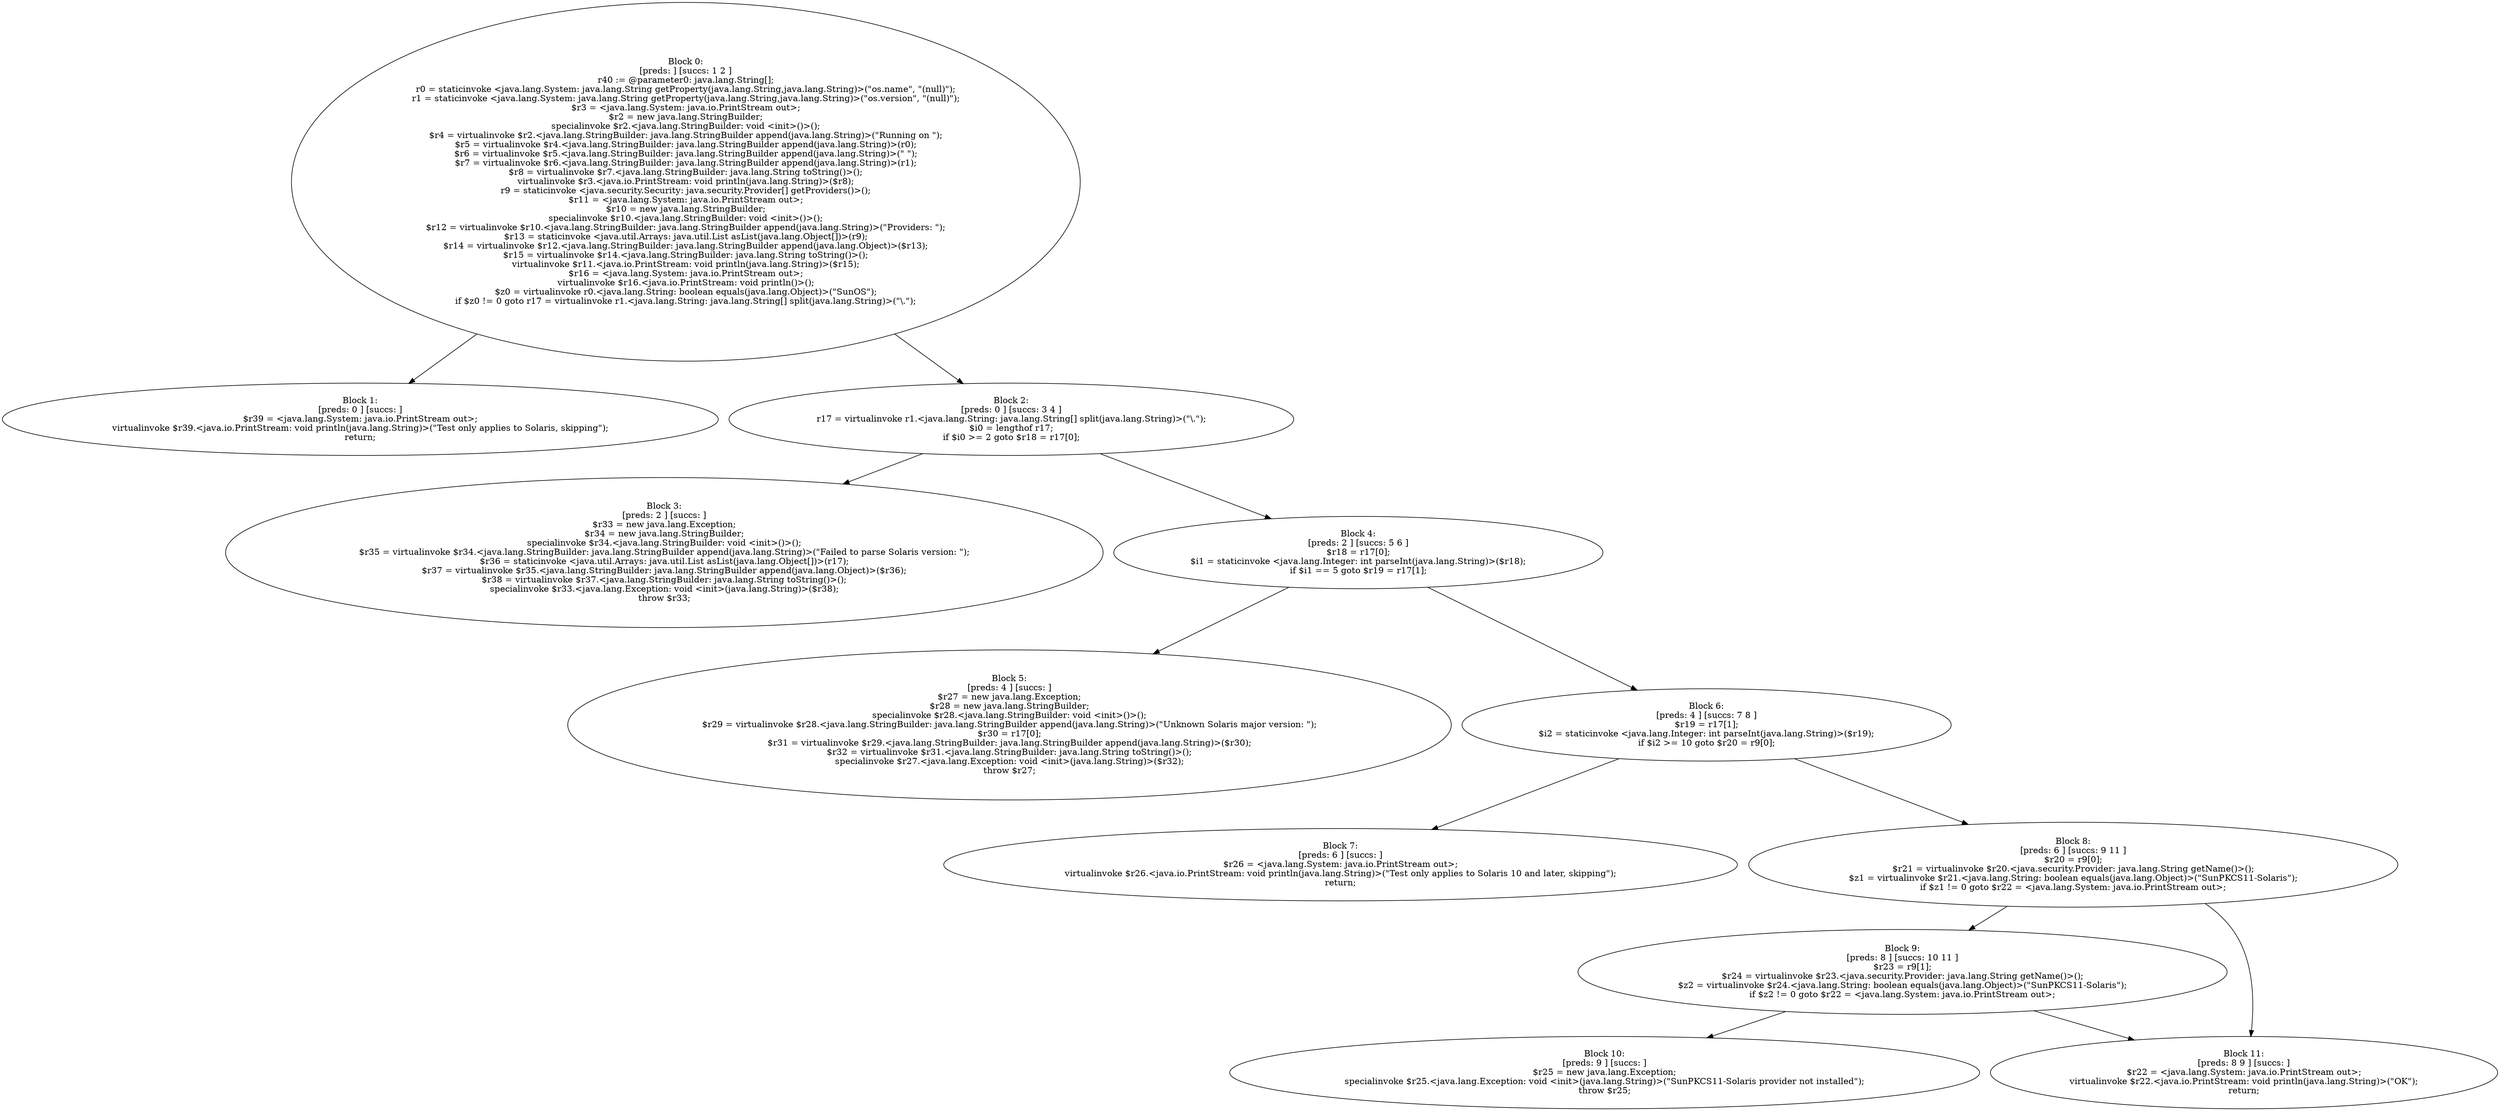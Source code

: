 digraph "unitGraph" {
    "Block 0:
[preds: ] [succs: 1 2 ]
r40 := @parameter0: java.lang.String[];
r0 = staticinvoke <java.lang.System: java.lang.String getProperty(java.lang.String,java.lang.String)>(\"os.name\", \"(null)\");
r1 = staticinvoke <java.lang.System: java.lang.String getProperty(java.lang.String,java.lang.String)>(\"os.version\", \"(null)\");
$r3 = <java.lang.System: java.io.PrintStream out>;
$r2 = new java.lang.StringBuilder;
specialinvoke $r2.<java.lang.StringBuilder: void <init>()>();
$r4 = virtualinvoke $r2.<java.lang.StringBuilder: java.lang.StringBuilder append(java.lang.String)>(\"Running on \");
$r5 = virtualinvoke $r4.<java.lang.StringBuilder: java.lang.StringBuilder append(java.lang.String)>(r0);
$r6 = virtualinvoke $r5.<java.lang.StringBuilder: java.lang.StringBuilder append(java.lang.String)>(\" \");
$r7 = virtualinvoke $r6.<java.lang.StringBuilder: java.lang.StringBuilder append(java.lang.String)>(r1);
$r8 = virtualinvoke $r7.<java.lang.StringBuilder: java.lang.String toString()>();
virtualinvoke $r3.<java.io.PrintStream: void println(java.lang.String)>($r8);
r9 = staticinvoke <java.security.Security: java.security.Provider[] getProviders()>();
$r11 = <java.lang.System: java.io.PrintStream out>;
$r10 = new java.lang.StringBuilder;
specialinvoke $r10.<java.lang.StringBuilder: void <init>()>();
$r12 = virtualinvoke $r10.<java.lang.StringBuilder: java.lang.StringBuilder append(java.lang.String)>(\"Providers: \");
$r13 = staticinvoke <java.util.Arrays: java.util.List asList(java.lang.Object[])>(r9);
$r14 = virtualinvoke $r12.<java.lang.StringBuilder: java.lang.StringBuilder append(java.lang.Object)>($r13);
$r15 = virtualinvoke $r14.<java.lang.StringBuilder: java.lang.String toString()>();
virtualinvoke $r11.<java.io.PrintStream: void println(java.lang.String)>($r15);
$r16 = <java.lang.System: java.io.PrintStream out>;
virtualinvoke $r16.<java.io.PrintStream: void println()>();
$z0 = virtualinvoke r0.<java.lang.String: boolean equals(java.lang.Object)>(\"SunOS\");
if $z0 != 0 goto r17 = virtualinvoke r1.<java.lang.String: java.lang.String[] split(java.lang.String)>(\"\\.\");
"
    "Block 1:
[preds: 0 ] [succs: ]
$r39 = <java.lang.System: java.io.PrintStream out>;
virtualinvoke $r39.<java.io.PrintStream: void println(java.lang.String)>(\"Test only applies to Solaris, skipping\");
return;
"
    "Block 2:
[preds: 0 ] [succs: 3 4 ]
r17 = virtualinvoke r1.<java.lang.String: java.lang.String[] split(java.lang.String)>(\"\\.\");
$i0 = lengthof r17;
if $i0 >= 2 goto $r18 = r17[0];
"
    "Block 3:
[preds: 2 ] [succs: ]
$r33 = new java.lang.Exception;
$r34 = new java.lang.StringBuilder;
specialinvoke $r34.<java.lang.StringBuilder: void <init>()>();
$r35 = virtualinvoke $r34.<java.lang.StringBuilder: java.lang.StringBuilder append(java.lang.String)>(\"Failed to parse Solaris version: \");
$r36 = staticinvoke <java.util.Arrays: java.util.List asList(java.lang.Object[])>(r17);
$r37 = virtualinvoke $r35.<java.lang.StringBuilder: java.lang.StringBuilder append(java.lang.Object)>($r36);
$r38 = virtualinvoke $r37.<java.lang.StringBuilder: java.lang.String toString()>();
specialinvoke $r33.<java.lang.Exception: void <init>(java.lang.String)>($r38);
throw $r33;
"
    "Block 4:
[preds: 2 ] [succs: 5 6 ]
$r18 = r17[0];
$i1 = staticinvoke <java.lang.Integer: int parseInt(java.lang.String)>($r18);
if $i1 == 5 goto $r19 = r17[1];
"
    "Block 5:
[preds: 4 ] [succs: ]
$r27 = new java.lang.Exception;
$r28 = new java.lang.StringBuilder;
specialinvoke $r28.<java.lang.StringBuilder: void <init>()>();
$r29 = virtualinvoke $r28.<java.lang.StringBuilder: java.lang.StringBuilder append(java.lang.String)>(\"Unknown Solaris major version: \");
$r30 = r17[0];
$r31 = virtualinvoke $r29.<java.lang.StringBuilder: java.lang.StringBuilder append(java.lang.String)>($r30);
$r32 = virtualinvoke $r31.<java.lang.StringBuilder: java.lang.String toString()>();
specialinvoke $r27.<java.lang.Exception: void <init>(java.lang.String)>($r32);
throw $r27;
"
    "Block 6:
[preds: 4 ] [succs: 7 8 ]
$r19 = r17[1];
$i2 = staticinvoke <java.lang.Integer: int parseInt(java.lang.String)>($r19);
if $i2 >= 10 goto $r20 = r9[0];
"
    "Block 7:
[preds: 6 ] [succs: ]
$r26 = <java.lang.System: java.io.PrintStream out>;
virtualinvoke $r26.<java.io.PrintStream: void println(java.lang.String)>(\"Test only applies to Solaris 10 and later, skipping\");
return;
"
    "Block 8:
[preds: 6 ] [succs: 9 11 ]
$r20 = r9[0];
$r21 = virtualinvoke $r20.<java.security.Provider: java.lang.String getName()>();
$z1 = virtualinvoke $r21.<java.lang.String: boolean equals(java.lang.Object)>(\"SunPKCS11-Solaris\");
if $z1 != 0 goto $r22 = <java.lang.System: java.io.PrintStream out>;
"
    "Block 9:
[preds: 8 ] [succs: 10 11 ]
$r23 = r9[1];
$r24 = virtualinvoke $r23.<java.security.Provider: java.lang.String getName()>();
$z2 = virtualinvoke $r24.<java.lang.String: boolean equals(java.lang.Object)>(\"SunPKCS11-Solaris\");
if $z2 != 0 goto $r22 = <java.lang.System: java.io.PrintStream out>;
"
    "Block 10:
[preds: 9 ] [succs: ]
$r25 = new java.lang.Exception;
specialinvoke $r25.<java.lang.Exception: void <init>(java.lang.String)>(\"SunPKCS11-Solaris provider not installed\");
throw $r25;
"
    "Block 11:
[preds: 8 9 ] [succs: ]
$r22 = <java.lang.System: java.io.PrintStream out>;
virtualinvoke $r22.<java.io.PrintStream: void println(java.lang.String)>(\"OK\");
return;
"
    "Block 0:
[preds: ] [succs: 1 2 ]
r40 := @parameter0: java.lang.String[];
r0 = staticinvoke <java.lang.System: java.lang.String getProperty(java.lang.String,java.lang.String)>(\"os.name\", \"(null)\");
r1 = staticinvoke <java.lang.System: java.lang.String getProperty(java.lang.String,java.lang.String)>(\"os.version\", \"(null)\");
$r3 = <java.lang.System: java.io.PrintStream out>;
$r2 = new java.lang.StringBuilder;
specialinvoke $r2.<java.lang.StringBuilder: void <init>()>();
$r4 = virtualinvoke $r2.<java.lang.StringBuilder: java.lang.StringBuilder append(java.lang.String)>(\"Running on \");
$r5 = virtualinvoke $r4.<java.lang.StringBuilder: java.lang.StringBuilder append(java.lang.String)>(r0);
$r6 = virtualinvoke $r5.<java.lang.StringBuilder: java.lang.StringBuilder append(java.lang.String)>(\" \");
$r7 = virtualinvoke $r6.<java.lang.StringBuilder: java.lang.StringBuilder append(java.lang.String)>(r1);
$r8 = virtualinvoke $r7.<java.lang.StringBuilder: java.lang.String toString()>();
virtualinvoke $r3.<java.io.PrintStream: void println(java.lang.String)>($r8);
r9 = staticinvoke <java.security.Security: java.security.Provider[] getProviders()>();
$r11 = <java.lang.System: java.io.PrintStream out>;
$r10 = new java.lang.StringBuilder;
specialinvoke $r10.<java.lang.StringBuilder: void <init>()>();
$r12 = virtualinvoke $r10.<java.lang.StringBuilder: java.lang.StringBuilder append(java.lang.String)>(\"Providers: \");
$r13 = staticinvoke <java.util.Arrays: java.util.List asList(java.lang.Object[])>(r9);
$r14 = virtualinvoke $r12.<java.lang.StringBuilder: java.lang.StringBuilder append(java.lang.Object)>($r13);
$r15 = virtualinvoke $r14.<java.lang.StringBuilder: java.lang.String toString()>();
virtualinvoke $r11.<java.io.PrintStream: void println(java.lang.String)>($r15);
$r16 = <java.lang.System: java.io.PrintStream out>;
virtualinvoke $r16.<java.io.PrintStream: void println()>();
$z0 = virtualinvoke r0.<java.lang.String: boolean equals(java.lang.Object)>(\"SunOS\");
if $z0 != 0 goto r17 = virtualinvoke r1.<java.lang.String: java.lang.String[] split(java.lang.String)>(\"\\.\");
"->"Block 1:
[preds: 0 ] [succs: ]
$r39 = <java.lang.System: java.io.PrintStream out>;
virtualinvoke $r39.<java.io.PrintStream: void println(java.lang.String)>(\"Test only applies to Solaris, skipping\");
return;
";
    "Block 0:
[preds: ] [succs: 1 2 ]
r40 := @parameter0: java.lang.String[];
r0 = staticinvoke <java.lang.System: java.lang.String getProperty(java.lang.String,java.lang.String)>(\"os.name\", \"(null)\");
r1 = staticinvoke <java.lang.System: java.lang.String getProperty(java.lang.String,java.lang.String)>(\"os.version\", \"(null)\");
$r3 = <java.lang.System: java.io.PrintStream out>;
$r2 = new java.lang.StringBuilder;
specialinvoke $r2.<java.lang.StringBuilder: void <init>()>();
$r4 = virtualinvoke $r2.<java.lang.StringBuilder: java.lang.StringBuilder append(java.lang.String)>(\"Running on \");
$r5 = virtualinvoke $r4.<java.lang.StringBuilder: java.lang.StringBuilder append(java.lang.String)>(r0);
$r6 = virtualinvoke $r5.<java.lang.StringBuilder: java.lang.StringBuilder append(java.lang.String)>(\" \");
$r7 = virtualinvoke $r6.<java.lang.StringBuilder: java.lang.StringBuilder append(java.lang.String)>(r1);
$r8 = virtualinvoke $r7.<java.lang.StringBuilder: java.lang.String toString()>();
virtualinvoke $r3.<java.io.PrintStream: void println(java.lang.String)>($r8);
r9 = staticinvoke <java.security.Security: java.security.Provider[] getProviders()>();
$r11 = <java.lang.System: java.io.PrintStream out>;
$r10 = new java.lang.StringBuilder;
specialinvoke $r10.<java.lang.StringBuilder: void <init>()>();
$r12 = virtualinvoke $r10.<java.lang.StringBuilder: java.lang.StringBuilder append(java.lang.String)>(\"Providers: \");
$r13 = staticinvoke <java.util.Arrays: java.util.List asList(java.lang.Object[])>(r9);
$r14 = virtualinvoke $r12.<java.lang.StringBuilder: java.lang.StringBuilder append(java.lang.Object)>($r13);
$r15 = virtualinvoke $r14.<java.lang.StringBuilder: java.lang.String toString()>();
virtualinvoke $r11.<java.io.PrintStream: void println(java.lang.String)>($r15);
$r16 = <java.lang.System: java.io.PrintStream out>;
virtualinvoke $r16.<java.io.PrintStream: void println()>();
$z0 = virtualinvoke r0.<java.lang.String: boolean equals(java.lang.Object)>(\"SunOS\");
if $z0 != 0 goto r17 = virtualinvoke r1.<java.lang.String: java.lang.String[] split(java.lang.String)>(\"\\.\");
"->"Block 2:
[preds: 0 ] [succs: 3 4 ]
r17 = virtualinvoke r1.<java.lang.String: java.lang.String[] split(java.lang.String)>(\"\\.\");
$i0 = lengthof r17;
if $i0 >= 2 goto $r18 = r17[0];
";
    "Block 2:
[preds: 0 ] [succs: 3 4 ]
r17 = virtualinvoke r1.<java.lang.String: java.lang.String[] split(java.lang.String)>(\"\\.\");
$i0 = lengthof r17;
if $i0 >= 2 goto $r18 = r17[0];
"->"Block 3:
[preds: 2 ] [succs: ]
$r33 = new java.lang.Exception;
$r34 = new java.lang.StringBuilder;
specialinvoke $r34.<java.lang.StringBuilder: void <init>()>();
$r35 = virtualinvoke $r34.<java.lang.StringBuilder: java.lang.StringBuilder append(java.lang.String)>(\"Failed to parse Solaris version: \");
$r36 = staticinvoke <java.util.Arrays: java.util.List asList(java.lang.Object[])>(r17);
$r37 = virtualinvoke $r35.<java.lang.StringBuilder: java.lang.StringBuilder append(java.lang.Object)>($r36);
$r38 = virtualinvoke $r37.<java.lang.StringBuilder: java.lang.String toString()>();
specialinvoke $r33.<java.lang.Exception: void <init>(java.lang.String)>($r38);
throw $r33;
";
    "Block 2:
[preds: 0 ] [succs: 3 4 ]
r17 = virtualinvoke r1.<java.lang.String: java.lang.String[] split(java.lang.String)>(\"\\.\");
$i0 = lengthof r17;
if $i0 >= 2 goto $r18 = r17[0];
"->"Block 4:
[preds: 2 ] [succs: 5 6 ]
$r18 = r17[0];
$i1 = staticinvoke <java.lang.Integer: int parseInt(java.lang.String)>($r18);
if $i1 == 5 goto $r19 = r17[1];
";
    "Block 4:
[preds: 2 ] [succs: 5 6 ]
$r18 = r17[0];
$i1 = staticinvoke <java.lang.Integer: int parseInt(java.lang.String)>($r18);
if $i1 == 5 goto $r19 = r17[1];
"->"Block 5:
[preds: 4 ] [succs: ]
$r27 = new java.lang.Exception;
$r28 = new java.lang.StringBuilder;
specialinvoke $r28.<java.lang.StringBuilder: void <init>()>();
$r29 = virtualinvoke $r28.<java.lang.StringBuilder: java.lang.StringBuilder append(java.lang.String)>(\"Unknown Solaris major version: \");
$r30 = r17[0];
$r31 = virtualinvoke $r29.<java.lang.StringBuilder: java.lang.StringBuilder append(java.lang.String)>($r30);
$r32 = virtualinvoke $r31.<java.lang.StringBuilder: java.lang.String toString()>();
specialinvoke $r27.<java.lang.Exception: void <init>(java.lang.String)>($r32);
throw $r27;
";
    "Block 4:
[preds: 2 ] [succs: 5 6 ]
$r18 = r17[0];
$i1 = staticinvoke <java.lang.Integer: int parseInt(java.lang.String)>($r18);
if $i1 == 5 goto $r19 = r17[1];
"->"Block 6:
[preds: 4 ] [succs: 7 8 ]
$r19 = r17[1];
$i2 = staticinvoke <java.lang.Integer: int parseInt(java.lang.String)>($r19);
if $i2 >= 10 goto $r20 = r9[0];
";
    "Block 6:
[preds: 4 ] [succs: 7 8 ]
$r19 = r17[1];
$i2 = staticinvoke <java.lang.Integer: int parseInt(java.lang.String)>($r19);
if $i2 >= 10 goto $r20 = r9[0];
"->"Block 7:
[preds: 6 ] [succs: ]
$r26 = <java.lang.System: java.io.PrintStream out>;
virtualinvoke $r26.<java.io.PrintStream: void println(java.lang.String)>(\"Test only applies to Solaris 10 and later, skipping\");
return;
";
    "Block 6:
[preds: 4 ] [succs: 7 8 ]
$r19 = r17[1];
$i2 = staticinvoke <java.lang.Integer: int parseInt(java.lang.String)>($r19);
if $i2 >= 10 goto $r20 = r9[0];
"->"Block 8:
[preds: 6 ] [succs: 9 11 ]
$r20 = r9[0];
$r21 = virtualinvoke $r20.<java.security.Provider: java.lang.String getName()>();
$z1 = virtualinvoke $r21.<java.lang.String: boolean equals(java.lang.Object)>(\"SunPKCS11-Solaris\");
if $z1 != 0 goto $r22 = <java.lang.System: java.io.PrintStream out>;
";
    "Block 8:
[preds: 6 ] [succs: 9 11 ]
$r20 = r9[0];
$r21 = virtualinvoke $r20.<java.security.Provider: java.lang.String getName()>();
$z1 = virtualinvoke $r21.<java.lang.String: boolean equals(java.lang.Object)>(\"SunPKCS11-Solaris\");
if $z1 != 0 goto $r22 = <java.lang.System: java.io.PrintStream out>;
"->"Block 9:
[preds: 8 ] [succs: 10 11 ]
$r23 = r9[1];
$r24 = virtualinvoke $r23.<java.security.Provider: java.lang.String getName()>();
$z2 = virtualinvoke $r24.<java.lang.String: boolean equals(java.lang.Object)>(\"SunPKCS11-Solaris\");
if $z2 != 0 goto $r22 = <java.lang.System: java.io.PrintStream out>;
";
    "Block 8:
[preds: 6 ] [succs: 9 11 ]
$r20 = r9[0];
$r21 = virtualinvoke $r20.<java.security.Provider: java.lang.String getName()>();
$z1 = virtualinvoke $r21.<java.lang.String: boolean equals(java.lang.Object)>(\"SunPKCS11-Solaris\");
if $z1 != 0 goto $r22 = <java.lang.System: java.io.PrintStream out>;
"->"Block 11:
[preds: 8 9 ] [succs: ]
$r22 = <java.lang.System: java.io.PrintStream out>;
virtualinvoke $r22.<java.io.PrintStream: void println(java.lang.String)>(\"OK\");
return;
";
    "Block 9:
[preds: 8 ] [succs: 10 11 ]
$r23 = r9[1];
$r24 = virtualinvoke $r23.<java.security.Provider: java.lang.String getName()>();
$z2 = virtualinvoke $r24.<java.lang.String: boolean equals(java.lang.Object)>(\"SunPKCS11-Solaris\");
if $z2 != 0 goto $r22 = <java.lang.System: java.io.PrintStream out>;
"->"Block 10:
[preds: 9 ] [succs: ]
$r25 = new java.lang.Exception;
specialinvoke $r25.<java.lang.Exception: void <init>(java.lang.String)>(\"SunPKCS11-Solaris provider not installed\");
throw $r25;
";
    "Block 9:
[preds: 8 ] [succs: 10 11 ]
$r23 = r9[1];
$r24 = virtualinvoke $r23.<java.security.Provider: java.lang.String getName()>();
$z2 = virtualinvoke $r24.<java.lang.String: boolean equals(java.lang.Object)>(\"SunPKCS11-Solaris\");
if $z2 != 0 goto $r22 = <java.lang.System: java.io.PrintStream out>;
"->"Block 11:
[preds: 8 9 ] [succs: ]
$r22 = <java.lang.System: java.io.PrintStream out>;
virtualinvoke $r22.<java.io.PrintStream: void println(java.lang.String)>(\"OK\");
return;
";
}
